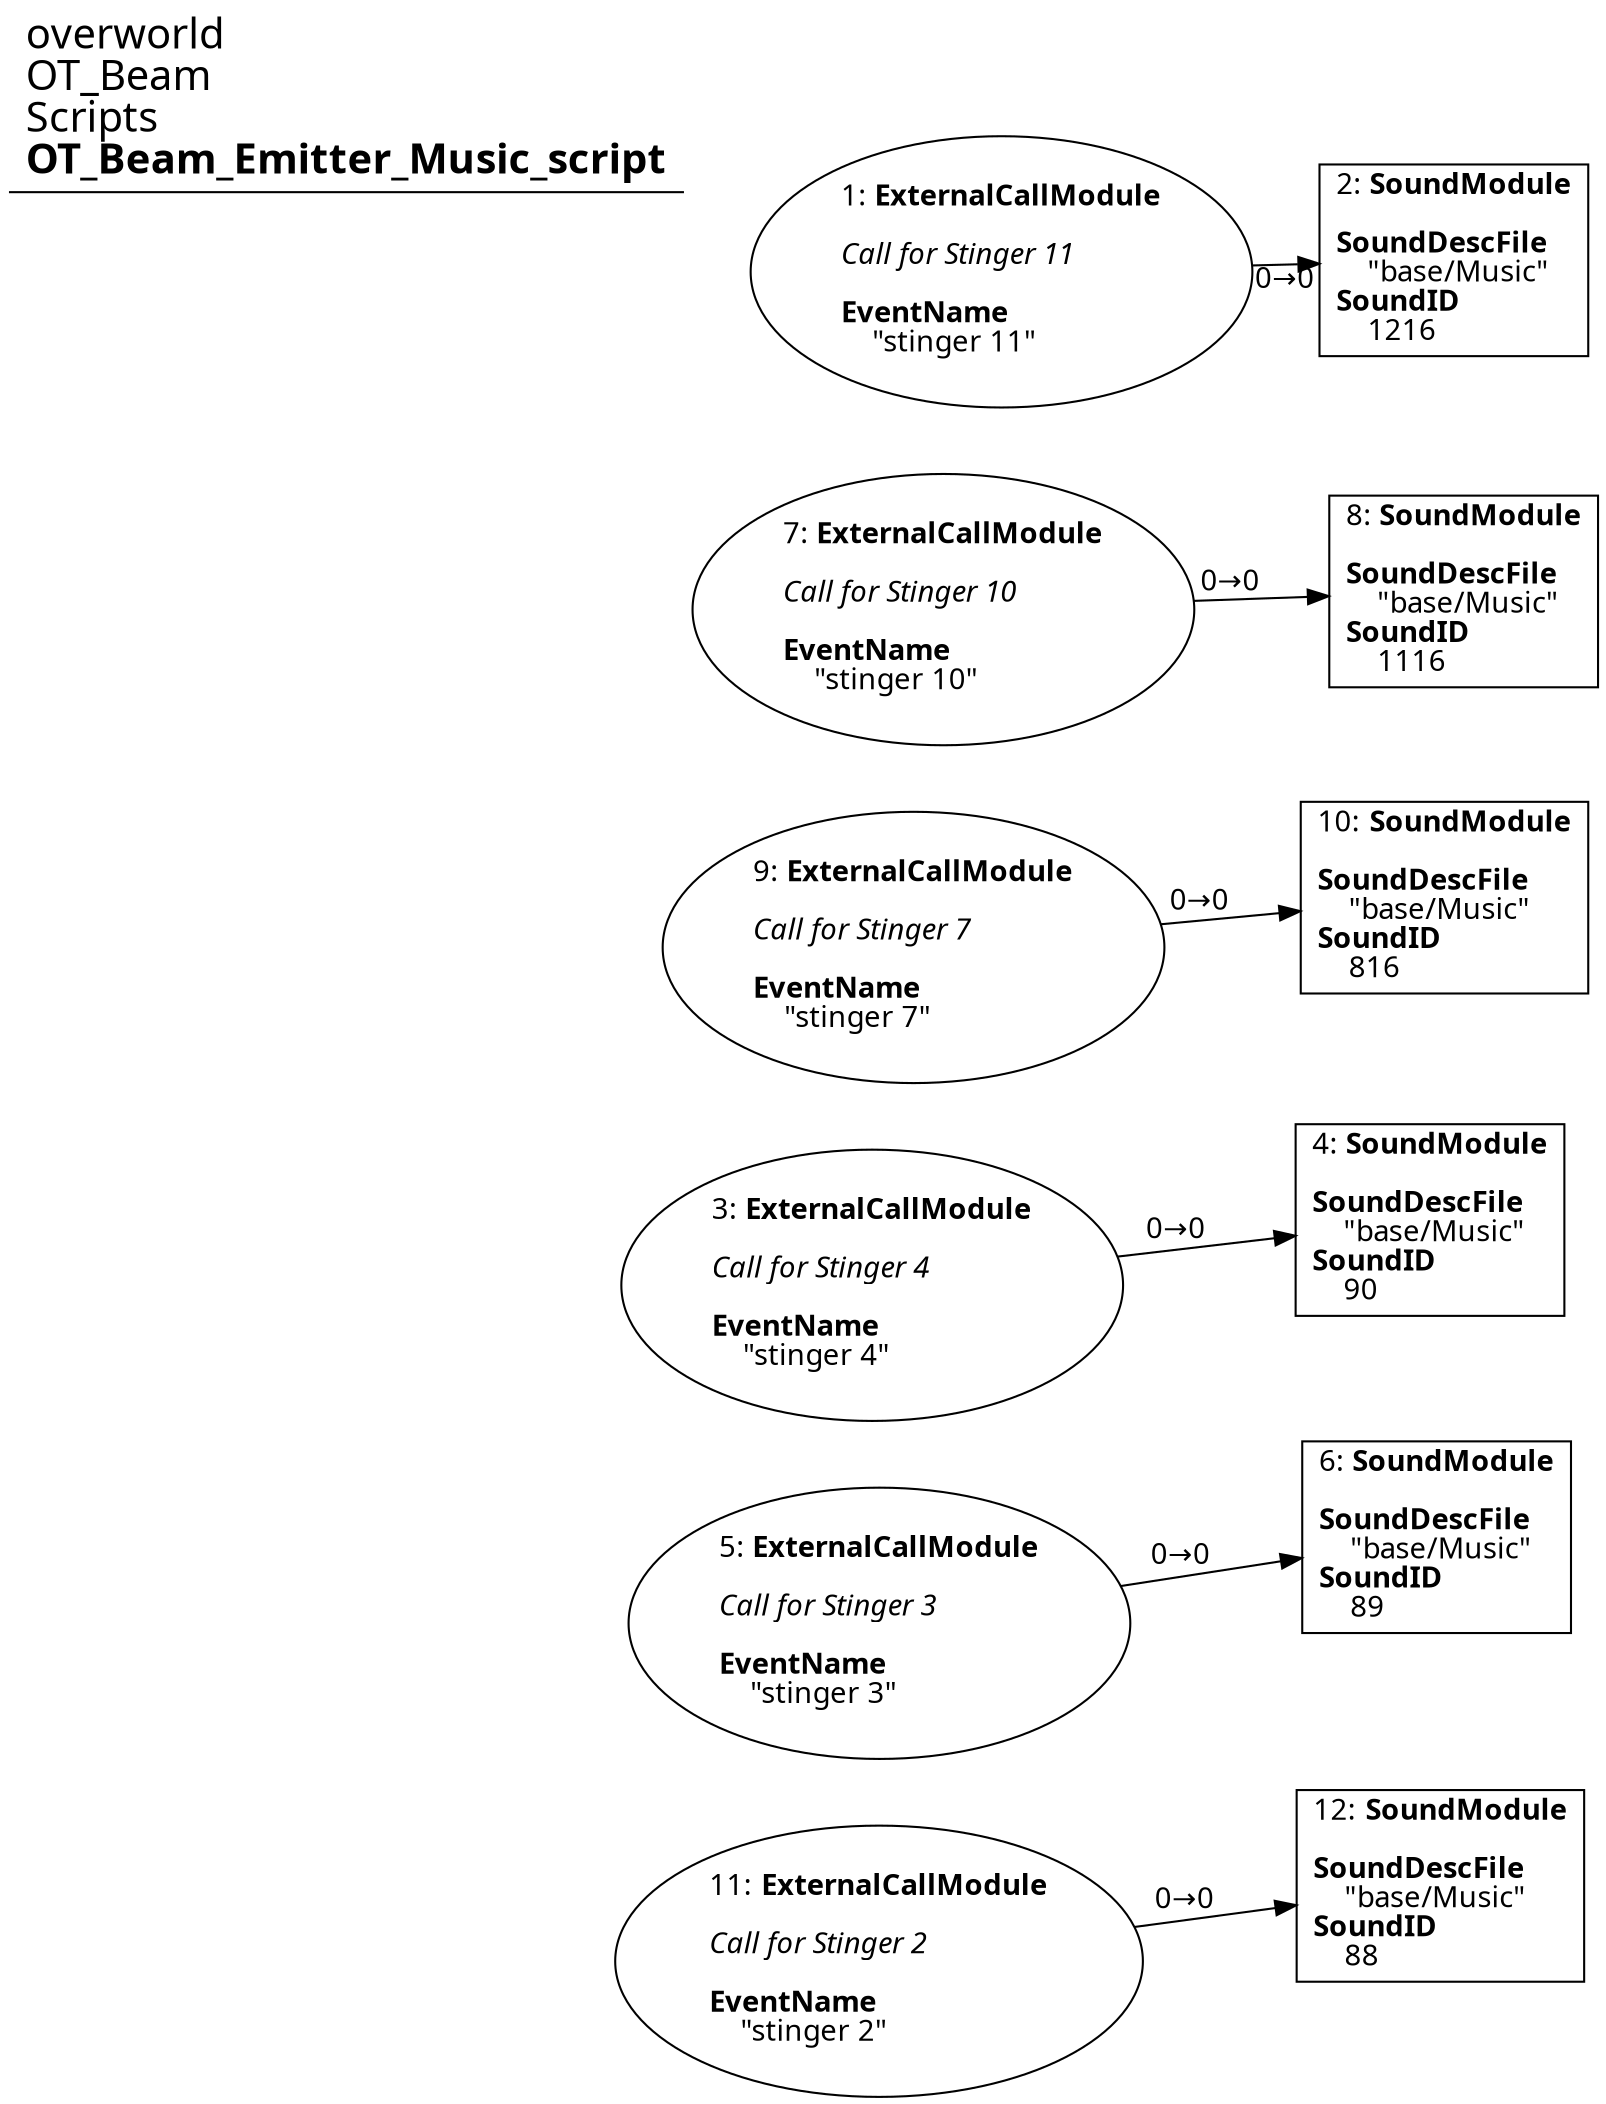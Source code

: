 digraph {
    layout = fdp;
    overlap = prism;
    sep = "+16";
    splines = spline;

    node [ shape = box ];

    graph [ fontname = "Segoe UI" ];
    node [ fontname = "Segoe UI" ];
    edge [ fontname = "Segoe UI" ];

    1 [ label = <1: <b>ExternalCallModule</b><br/><br/><i>Call for Stinger 11<br align="left"/></i><br align="left"/><b>EventName</b><br align="left"/>    &quot;stinger 11&quot;<br align="left"/>> ];
    1 [ shape = oval ]
    1 [ pos = "0.148,-0.033!" ];
    1 -> 2 [ label = "0→0" ];

    2 [ label = <2: <b>SoundModule</b><br/><br/><b>SoundDescFile</b><br align="left"/>    &quot;base/Music&quot;<br align="left"/><b>SoundID</b><br align="left"/>    1216<br align="left"/>> ];
    2 [ pos = "0.432,-0.033!" ];

    3 [ label = <3: <b>ExternalCallModule</b><br/><br/><i>Call for Stinger 4<br align="left"/></i><br align="left"/><b>EventName</b><br align="left"/>    &quot;stinger 4&quot;<br align="left"/>> ];
    3 [ shape = oval ]
    3 [ pos = "0.148,-0.512!" ];
    3 -> 4 [ label = "0→0" ];

    4 [ label = <4: <b>SoundModule</b><br/><br/><b>SoundDescFile</b><br align="left"/>    &quot;base/Music&quot;<br align="left"/><b>SoundID</b><br align="left"/>    90<br align="left"/>> ];
    4 [ pos = "0.43100002,-0.512!" ];

    5 [ label = <5: <b>ExternalCallModule</b><br/><br/><i>Call for Stinger 3<br align="left"/></i><br align="left"/><b>EventName</b><br align="left"/>    &quot;stinger 3&quot;<br align="left"/>> ];
    5 [ shape = oval ]
    5 [ pos = "0.15100001,-0.665!" ];
    5 -> 6 [ label = "0→0" ];

    6 [ label = <6: <b>SoundModule</b><br/><br/><b>SoundDescFile</b><br align="left"/>    &quot;base/Music&quot;<br align="left"/><b>SoundID</b><br align="left"/>    89<br align="left"/>> ];
    6 [ pos = "0.43400002,-0.665!" ];

    7 [ label = <7: <b>ExternalCallModule</b><br/><br/><i>Call for Stinger 10<br align="left"/></i><br align="left"/><b>EventName</b><br align="left"/>    &quot;stinger 10&quot;<br align="left"/>> ];
    7 [ shape = oval ]
    7 [ pos = "0.14500001,-0.194!" ];
    7 -> 8 [ label = "0→0" ];

    8 [ label = <8: <b>SoundModule</b><br/><br/><b>SoundDescFile</b><br align="left"/>    &quot;base/Music&quot;<br align="left"/><b>SoundID</b><br align="left"/>    1116<br align="left"/>> ];
    8 [ pos = "0.43,-0.194!" ];

    9 [ label = <9: <b>ExternalCallModule</b><br/><br/><i>Call for Stinger 7<br align="left"/></i><br align="left"/><b>EventName</b><br align="left"/>    &quot;stinger 7&quot;<br align="left"/>> ];
    9 [ shape = oval ]
    9 [ pos = "0.148,-0.35200003!" ];
    9 -> 10 [ label = "0→0" ];

    10 [ label = <10: <b>SoundModule</b><br/><br/><b>SoundDescFile</b><br align="left"/>    &quot;base/Music&quot;<br align="left"/><b>SoundID</b><br align="left"/>    816<br align="left"/>> ];
    10 [ pos = "0.43100002,-0.35200003!" ];

    11 [ label = <11: <b>ExternalCallModule</b><br/><br/><i>Call for Stinger 2<br align="left"/></i><br align="left"/><b>EventName</b><br align="left"/>    &quot;stinger 2&quot;<br align="left"/>> ];
    11 [ shape = oval ]
    11 [ pos = "0.15100001,-0.832!" ];
    11 -> 12 [ label = "0→0" ];

    12 [ label = <12: <b>SoundModule</b><br/><br/><b>SoundDescFile</b><br align="left"/>    &quot;base/Music&quot;<br align="left"/><b>SoundID</b><br align="left"/>    88<br align="left"/>> ];
    12 [ pos = "0.43600002,-0.832!" ];

    title [ pos = "0.14400001,-0.032!" ];
    title [ shape = underline ];
    title [ label = <<font point-size="20">overworld<br align="left"/>OT_Beam<br align="left"/>Scripts<br align="left"/><b>OT_Beam_Emitter_Music_script</b><br align="left"/></font>> ];
}
